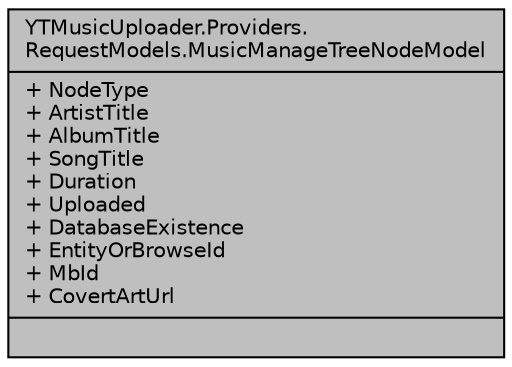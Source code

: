 digraph "YTMusicUploader.Providers.RequestModels.MusicManageTreeNodeModel"
{
 // LATEX_PDF_SIZE
  edge [fontname="Helvetica",fontsize="10",labelfontname="Helvetica",labelfontsize="10"];
  node [fontname="Helvetica",fontsize="10",shape=record];
  Node1 [label="{YTMusicUploader.Providers.\lRequestModels.MusicManageTreeNodeModel\n|+ NodeType\l+ ArtistTitle\l+ AlbumTitle\l+ SongTitle\l+ Duration\l+ Uploaded\l+ DatabaseExistence\l+ EntityOrBrowseId\l+ MbId\l+ CovertArtUrl\l|}",height=0.2,width=0.4,color="black", fillcolor="grey75", style="filled", fontcolor="black",tooltip=" "];
}
